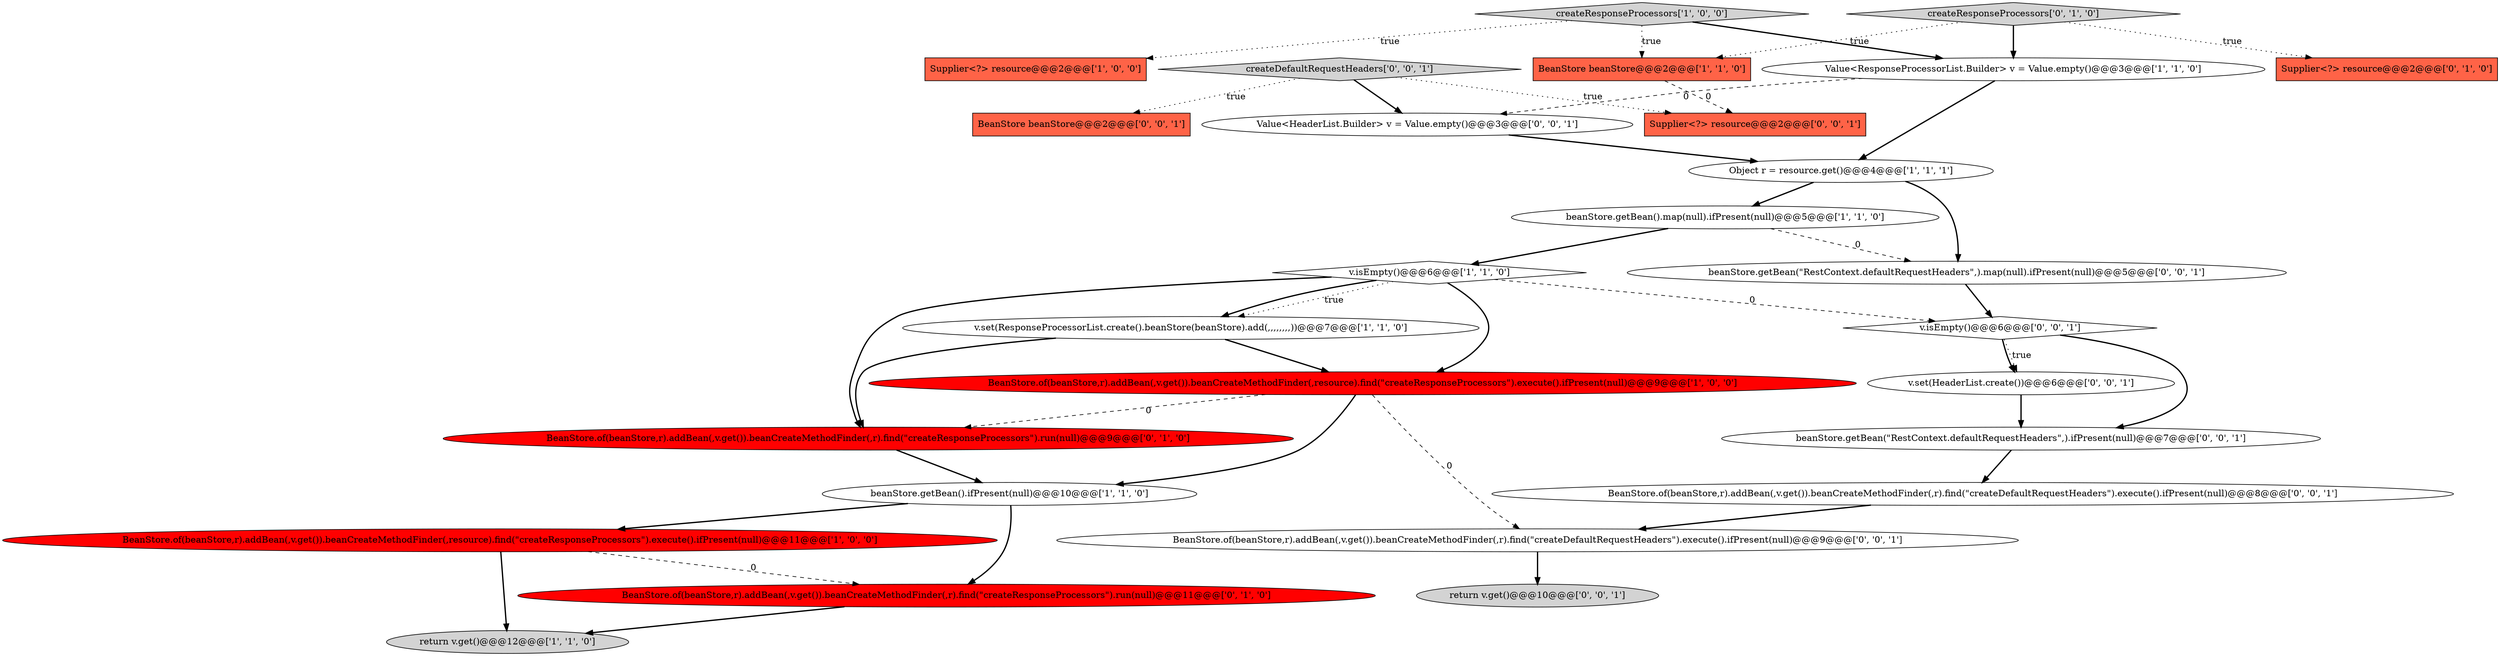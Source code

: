 digraph {
8 [style = filled, label = "v.isEmpty()@@@6@@@['1', '1', '0']", fillcolor = white, shape = diamond image = "AAA0AAABBB1BBB"];
10 [style = filled, label = "beanStore.getBean().ifPresent(null)@@@10@@@['1', '1', '0']", fillcolor = white, shape = ellipse image = "AAA0AAABBB1BBB"];
24 [style = filled, label = "v.isEmpty()@@@6@@@['0', '0', '1']", fillcolor = white, shape = diamond image = "AAA0AAABBB3BBB"];
15 [style = filled, label = "BeanStore.of(beanStore,r).addBean(,v.get()).beanCreateMethodFinder(,r).find(\"createResponseProcessors\").run(null)@@@9@@@['0', '1', '0']", fillcolor = red, shape = ellipse image = "AAA1AAABBB2BBB"];
5 [style = filled, label = "Value<ResponseProcessorList.Builder> v = Value.empty()@@@3@@@['1', '1', '0']", fillcolor = white, shape = ellipse image = "AAA0AAABBB1BBB"];
3 [style = filled, label = "BeanStore.of(beanStore,r).addBean(,v.get()).beanCreateMethodFinder(,resource).find(\"createResponseProcessors\").execute().ifPresent(null)@@@11@@@['1', '0', '0']", fillcolor = red, shape = ellipse image = "AAA1AAABBB1BBB"];
20 [style = filled, label = "v.set(HeaderList.create())@@@6@@@['0', '0', '1']", fillcolor = white, shape = ellipse image = "AAA0AAABBB3BBB"];
16 [style = filled, label = "BeanStore beanStore@@@2@@@['0', '0', '1']", fillcolor = tomato, shape = box image = "AAA0AAABBB3BBB"];
7 [style = filled, label = "v.set(ResponseProcessorList.create().beanStore(beanStore).add(,,,,,,,,))@@@7@@@['1', '1', '0']", fillcolor = white, shape = ellipse image = "AAA0AAABBB1BBB"];
0 [style = filled, label = "BeanStore.of(beanStore,r).addBean(,v.get()).beanCreateMethodFinder(,resource).find(\"createResponseProcessors\").execute().ifPresent(null)@@@9@@@['1', '0', '0']", fillcolor = red, shape = ellipse image = "AAA1AAABBB1BBB"];
9 [style = filled, label = "BeanStore beanStore@@@2@@@['1', '1', '0']", fillcolor = tomato, shape = box image = "AAA0AAABBB1BBB"];
18 [style = filled, label = "Value<HeaderList.Builder> v = Value.empty()@@@3@@@['0', '0', '1']", fillcolor = white, shape = ellipse image = "AAA0AAABBB3BBB"];
21 [style = filled, label = "Supplier<?> resource@@@2@@@['0', '0', '1']", fillcolor = tomato, shape = box image = "AAA0AAABBB3BBB"];
1 [style = filled, label = "return v.get()@@@12@@@['1', '1', '0']", fillcolor = lightgray, shape = ellipse image = "AAA0AAABBB1BBB"];
26 [style = filled, label = "return v.get()@@@10@@@['0', '0', '1']", fillcolor = lightgray, shape = ellipse image = "AAA0AAABBB3BBB"];
17 [style = filled, label = "beanStore.getBean(\"RestContext.defaultRequestHeaders\",).ifPresent(null)@@@7@@@['0', '0', '1']", fillcolor = white, shape = ellipse image = "AAA0AAABBB3BBB"];
11 [style = filled, label = "createResponseProcessors['1', '0', '0']", fillcolor = lightgray, shape = diamond image = "AAA0AAABBB1BBB"];
22 [style = filled, label = "createDefaultRequestHeaders['0', '0', '1']", fillcolor = lightgray, shape = diamond image = "AAA0AAABBB3BBB"];
4 [style = filled, label = "beanStore.getBean().map(null).ifPresent(null)@@@5@@@['1', '1', '0']", fillcolor = white, shape = ellipse image = "AAA0AAABBB1BBB"];
14 [style = filled, label = "createResponseProcessors['0', '1', '0']", fillcolor = lightgray, shape = diamond image = "AAA0AAABBB2BBB"];
25 [style = filled, label = "BeanStore.of(beanStore,r).addBean(,v.get()).beanCreateMethodFinder(,r).find(\"createDefaultRequestHeaders\").execute().ifPresent(null)@@@8@@@['0', '0', '1']", fillcolor = white, shape = ellipse image = "AAA0AAABBB3BBB"];
6 [style = filled, label = "Object r = resource.get()@@@4@@@['1', '1', '1']", fillcolor = white, shape = ellipse image = "AAA0AAABBB1BBB"];
19 [style = filled, label = "BeanStore.of(beanStore,r).addBean(,v.get()).beanCreateMethodFinder(,r).find(\"createDefaultRequestHeaders\").execute().ifPresent(null)@@@9@@@['0', '0', '1']", fillcolor = white, shape = ellipse image = "AAA0AAABBB3BBB"];
2 [style = filled, label = "Supplier<?> resource@@@2@@@['1', '0', '0']", fillcolor = tomato, shape = box image = "AAA0AAABBB1BBB"];
13 [style = filled, label = "BeanStore.of(beanStore,r).addBean(,v.get()).beanCreateMethodFinder(,r).find(\"createResponseProcessors\").run(null)@@@11@@@['0', '1', '0']", fillcolor = red, shape = ellipse image = "AAA1AAABBB2BBB"];
12 [style = filled, label = "Supplier<?> resource@@@2@@@['0', '1', '0']", fillcolor = tomato, shape = box image = "AAA0AAABBB2BBB"];
23 [style = filled, label = "beanStore.getBean(\"RestContext.defaultRequestHeaders\",).map(null).ifPresent(null)@@@5@@@['0', '0', '1']", fillcolor = white, shape = ellipse image = "AAA0AAABBB3BBB"];
22->21 [style = dotted, label="true"];
17->25 [style = bold, label=""];
15->10 [style = bold, label=""];
20->17 [style = bold, label=""];
8->15 [style = bold, label=""];
14->12 [style = dotted, label="true"];
3->1 [style = bold, label=""];
6->23 [style = bold, label=""];
0->19 [style = dashed, label="0"];
0->15 [style = dashed, label="0"];
8->7 [style = dotted, label="true"];
10->3 [style = bold, label=""];
11->9 [style = dotted, label="true"];
7->0 [style = bold, label=""];
8->24 [style = dashed, label="0"];
5->18 [style = dashed, label="0"];
3->13 [style = dashed, label="0"];
13->1 [style = bold, label=""];
8->7 [style = bold, label=""];
24->20 [style = bold, label=""];
8->0 [style = bold, label=""];
6->4 [style = bold, label=""];
11->5 [style = bold, label=""];
0->10 [style = bold, label=""];
23->24 [style = bold, label=""];
22->18 [style = bold, label=""];
11->2 [style = dotted, label="true"];
5->6 [style = bold, label=""];
10->13 [style = bold, label=""];
18->6 [style = bold, label=""];
9->21 [style = dashed, label="0"];
19->26 [style = bold, label=""];
22->16 [style = dotted, label="true"];
24->20 [style = dotted, label="true"];
24->17 [style = bold, label=""];
25->19 [style = bold, label=""];
4->8 [style = bold, label=""];
7->15 [style = bold, label=""];
14->9 [style = dotted, label="true"];
4->23 [style = dashed, label="0"];
14->5 [style = bold, label=""];
}
